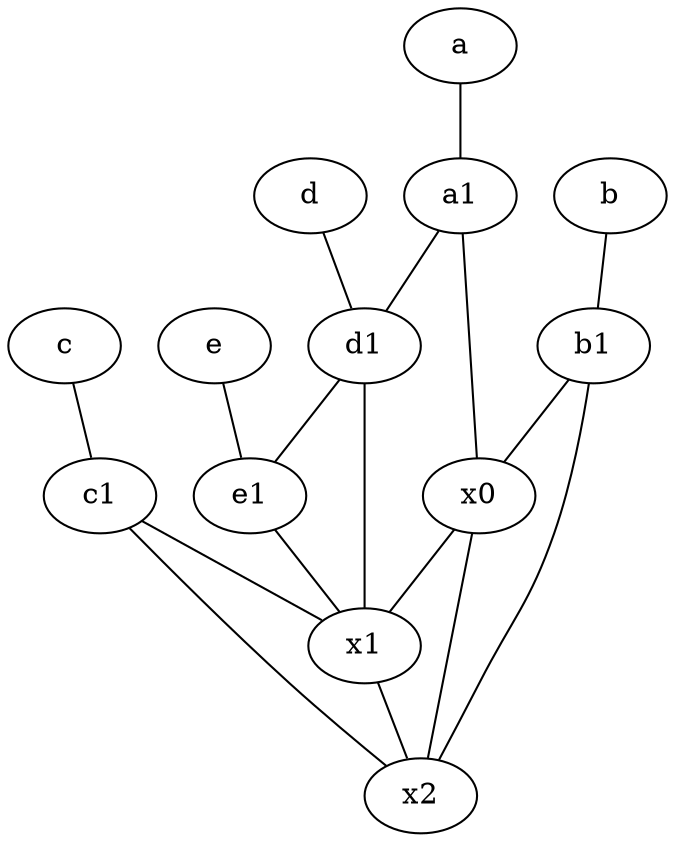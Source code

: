 graph {
	node [labelfontsize=50]
	c [labelfontsize=50 pos="4.5,2!"]
	b1 [labelfontsize=50 pos="9,4!"]
	d [labelfontsize=50 pos="2,5!"]
	x2 [labelfontsize=50]
	c1 [labelfontsize=50 pos="4.5,3!"]
	a1 [labelfontsize=50 pos="8,3!"]
	a [labelfontsize=50 pos="8,2!"]
	x1 [labelfontsize=50]
	e1 [labelfontsize=50 pos="7,7!"]
	e [labelfontsize=50 pos="7,9!"]
	b [labelfontsize=50 pos="10,4!"]
	x0 [labelfontsize=50]
	d1 [labelfontsize=50 pos="3,5!"]
	c -- c1
	x0 -- x1
	c1 -- x2
	e1 -- x1
	b1 -- x2
	d -- d1
	x0 -- x2
	b1 -- x0
	b -- b1
	d1 -- x1
	d1 -- e1
	a1 -- d1
	a1 -- x0
	x1 -- x2
	a -- a1
	c1 -- x1
	e -- e1
}
